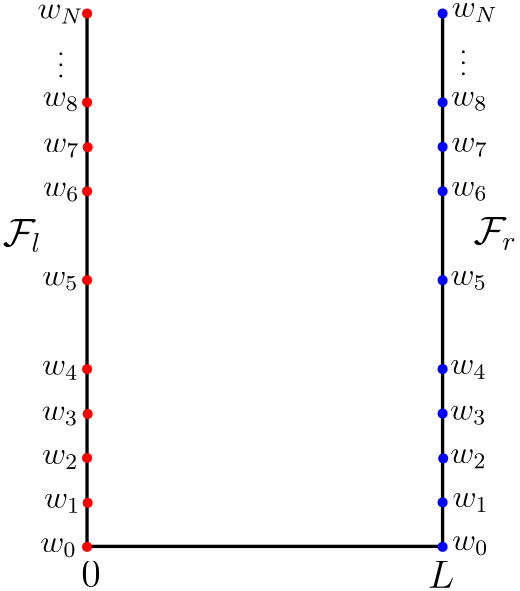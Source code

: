 <?xml version="1.0"?>
<!DOCTYPE ipe SYSTEM "ipe.dtd">
<ipe version="70218" creator="Ipe 7.2.26">
<info created="D:20240924133452" modified="D:20240924162204"/>
<ipestyle name="basic">
<symbol name="arrow/arc(spx)">
<path stroke="sym-stroke" fill="sym-stroke" pen="sym-pen">
0 0 m
-1 0.333 l
-1 -0.333 l
h
</path>
</symbol>
<symbol name="arrow/farc(spx)">
<path stroke="sym-stroke" fill="white" pen="sym-pen">
0 0 m
-1 0.333 l
-1 -0.333 l
h
</path>
</symbol>
<symbol name="arrow/ptarc(spx)">
<path stroke="sym-stroke" fill="sym-stroke" pen="sym-pen">
0 0 m
-1 0.333 l
-0.8 0 l
-1 -0.333 l
h
</path>
</symbol>
<symbol name="arrow/fptarc(spx)">
<path stroke="sym-stroke" fill="white" pen="sym-pen">
0 0 m
-1 0.333 l
-0.8 0 l
-1 -0.333 l
h
</path>
</symbol>
<symbol name="mark/circle(sx)" transformations="translations">
<path fill="sym-stroke">
0.6 0 0 0.6 0 0 e
0.4 0 0 0.4 0 0 e
</path>
</symbol>
<symbol name="mark/disk(sx)" transformations="translations">
<path fill="sym-stroke">
0.6 0 0 0.6 0 0 e
</path>
</symbol>
<symbol name="mark/fdisk(sfx)" transformations="translations">
<group>
<path fill="sym-fill">
0.5 0 0 0.5 0 0 e
</path>
<path fill="sym-stroke" fillrule="eofill">
0.6 0 0 0.6 0 0 e
0.4 0 0 0.4 0 0 e
</path>
</group>
</symbol>
<symbol name="mark/box(sx)" transformations="translations">
<path fill="sym-stroke" fillrule="eofill">
-0.6 -0.6 m
0.6 -0.6 l
0.6 0.6 l
-0.6 0.6 l
h
-0.4 -0.4 m
0.4 -0.4 l
0.4 0.4 l
-0.4 0.4 l
h
</path>
</symbol>
<symbol name="mark/square(sx)" transformations="translations">
<path fill="sym-stroke">
-0.6 -0.6 m
0.6 -0.6 l
0.6 0.6 l
-0.6 0.6 l
h
</path>
</symbol>
<symbol name="mark/fsquare(sfx)" transformations="translations">
<group>
<path fill="sym-fill">
-0.5 -0.5 m
0.5 -0.5 l
0.5 0.5 l
-0.5 0.5 l
h
</path>
<path fill="sym-stroke" fillrule="eofill">
-0.6 -0.6 m
0.6 -0.6 l
0.6 0.6 l
-0.6 0.6 l
h
-0.4 -0.4 m
0.4 -0.4 l
0.4 0.4 l
-0.4 0.4 l
h
</path>
</group>
</symbol>
<symbol name="mark/cross(sx)" transformations="translations">
<group>
<path fill="sym-stroke">
-0.43 -0.57 m
0.57 0.43 l
0.43 0.57 l
-0.57 -0.43 l
h
</path>
<path fill="sym-stroke">
-0.43 0.57 m
0.57 -0.43 l
0.43 -0.57 l
-0.57 0.43 l
h
</path>
</group>
</symbol>
<symbol name="arrow/fnormal(spx)">
<path stroke="sym-stroke" fill="white" pen="sym-pen">
0 0 m
-1 0.333 l
-1 -0.333 l
h
</path>
</symbol>
<symbol name="arrow/pointed(spx)">
<path stroke="sym-stroke" fill="sym-stroke" pen="sym-pen">
0 0 m
-1 0.333 l
-0.8 0 l
-1 -0.333 l
h
</path>
</symbol>
<symbol name="arrow/fpointed(spx)">
<path stroke="sym-stroke" fill="white" pen="sym-pen">
0 0 m
-1 0.333 l
-0.8 0 l
-1 -0.333 l
h
</path>
</symbol>
<symbol name="arrow/linear(spx)">
<path stroke="sym-stroke" pen="sym-pen">
-1 0.333 m
0 0 l
-1 -0.333 l
</path>
</symbol>
<symbol name="arrow/fdouble(spx)">
<path stroke="sym-stroke" fill="white" pen="sym-pen">
0 0 m
-1 0.333 l
-1 -0.333 l
h
-1 0 m
-2 0.333 l
-2 -0.333 l
h
</path>
</symbol>
<symbol name="arrow/double(spx)">
<path stroke="sym-stroke" fill="sym-stroke" pen="sym-pen">
0 0 m
-1 0.333 l
-1 -0.333 l
h
-1 0 m
-2 0.333 l
-2 -0.333 l
h
</path>
</symbol>
<symbol name="arrow/mid-normal(spx)">
<path stroke="sym-stroke" fill="sym-stroke" pen="sym-pen">
0.5 0 m
-0.5 0.333 l
-0.5 -0.333 l
h
</path>
</symbol>
<symbol name="arrow/mid-fnormal(spx)">
<path stroke="sym-stroke" fill="white" pen="sym-pen">
0.5 0 m
-0.5 0.333 l
-0.5 -0.333 l
h
</path>
</symbol>
<symbol name="arrow/mid-pointed(spx)">
<path stroke="sym-stroke" fill="sym-stroke" pen="sym-pen">
0.5 0 m
-0.5 0.333 l
-0.3 0 l
-0.5 -0.333 l
h
</path>
</symbol>
<symbol name="arrow/mid-fpointed(spx)">
<path stroke="sym-stroke" fill="white" pen="sym-pen">
0.5 0 m
-0.5 0.333 l
-0.3 0 l
-0.5 -0.333 l
h
</path>
</symbol>
<symbol name="arrow/mid-double(spx)">
<path stroke="sym-stroke" fill="sym-stroke" pen="sym-pen">
1 0 m
0 0.333 l
0 -0.333 l
h
0 0 m
-1 0.333 l
-1 -0.333 l
h
</path>
</symbol>
<symbol name="arrow/mid-fdouble(spx)">
<path stroke="sym-stroke" fill="white" pen="sym-pen">
1 0 m
0 0.333 l
0 -0.333 l
h
0 0 m
-1 0.333 l
-1 -0.333 l
h
</path>
</symbol>
<anglesize name="22.5 deg" value="22.5"/>
<anglesize name="30 deg" value="30"/>
<anglesize name="45 deg" value="45"/>
<anglesize name="60 deg" value="60"/>
<anglesize name="90 deg" value="90"/>
<arrowsize name="large" value="10"/>
<arrowsize name="small" value="5"/>
<arrowsize name="tiny" value="3"/>
<color name="blue" value="0 0 1"/>
<color name="brown" value="0.647 0.165 0.165"/>
<color name="darkblue" value="0 0 0.545"/>
<color name="darkcyan" value="0 0.545 0.545"/>
<color name="darkgray" value="0.663"/>
<color name="darkgreen" value="0 0.392 0"/>
<color name="darkmagenta" value="0.545 0 0.545"/>
<color name="darkorange" value="1 0.549 0"/>
<color name="darkred" value="0.545 0 0"/>
<color name="gold" value="1 0.843 0"/>
<color name="gray" value="0.745"/>
<color name="green" value="0 1 0"/>
<color name="lightblue" value="0.678 0.847 0.902"/>
<color name="lightcyan" value="0.878 1 1"/>
<color name="lightgray" value="0.827"/>
<color name="lightgreen" value="0.565 0.933 0.565"/>
<color name="lightyellow" value="1 1 0.878"/>
<color name="navy" value="0 0 0.502"/>
<color name="orange" value="1 0.647 0"/>
<color name="pink" value="1 0.753 0.796"/>
<color name="purple" value="0.627 0.125 0.941"/>
<color name="red" value="1 0 0"/>
<color name="seagreen" value="0.18 0.545 0.341"/>
<color name="turquoise" value="0.251 0.878 0.816"/>
<color name="violet" value="0.933 0.51 0.933"/>
<color name="yellow" value="1 1 0"/>
<dashstyle name="dash dot dotted" value="[4 2 1 2 1 2] 0"/>
<dashstyle name="dash dotted" value="[4 2 1 2] 0"/>
<dashstyle name="dashed" value="[4] 0"/>
<dashstyle name="dotted" value="[1 3] 0"/>
<gridsize name="10 pts (~3.5 mm)" value="10"/>
<gridsize name="14 pts (~5 mm)" value="14"/>
<gridsize name="16 pts (~6 mm)" value="16"/>
<gridsize name="20 pts (~7 mm)" value="20"/>
<gridsize name="28 pts (~10 mm)" value="28"/>
<gridsize name="32 pts (~12 mm)" value="32"/>
<gridsize name="4 pts" value="4"/>
<gridsize name="56 pts (~20 mm)" value="56"/>
<gridsize name="8 pts (~3 mm)" value="8"/>
<opacity name="10%" value="0.1"/>
<opacity name="30%" value="0.3"/>
<opacity name="50%" value="0.5"/>
<opacity name="75%" value="0.75"/>
<pen name="fat" value="1.2"/>
<pen name="heavier" value="0.8"/>
<pen name="ultrafat" value="2"/>
<symbolsize name="large" value="5"/>
<symbolsize name="small" value="2"/>
<symbolsize name="tiny" value="1.1"/>
<textsize name="Huge" value="\Huge"/>
<textsize name="LARGE" value="\LARGE"/>
<textsize name="Large" value="\Large"/>
<textsize name="footnote" value="\footnotesize"/>
<textsize name="huge" value="\huge"/>
<textsize name="large" value="\large"/>
<textsize name="script" value="\scriptsize"/>
<textsize name="small" value="\small"/>
<textsize name="tiny" value="\tiny"/>
<textstyle name="center" begin="\begin{center}" end="\end{center}"/>
<textstyle name="item" begin="\begin{itemize}\item{}" end="\end{itemize}"/>
<textstyle name="itemize" begin="\begin{itemize}" end="\end{itemize}"/>
<tiling name="falling" angle="-60" step="4" width="1"/>
<tiling name="rising" angle="30" step="4" width="1"/>
</ipestyle>
<page>
<layer name="alpha"/>
<view layers="alpha" active="alpha"/>
<path layer="alpha" matrix="1 0 0 1 63.7825 0.314163" stroke="black" pen="fat">
128 768 m
128 576 l
256 576 l
256 768 l
</path>
<text matrix="1 0 0 1 66.9583 -0.69002" transformations="translations" pos="122.731 562.363" stroke="black" type="label" width="7.024" height="9.245" depth="0" valign="baseline" size="Large" style="math">0</text>
<text matrix="1 0 0 1 55.5077 -2.26454" transformations="translations" pos="258.91 563.721" stroke="black" type="label" width="9.557" height="9.803" depth="0" valign="baseline" size="Large" style="math">L</text>
<use matrix="1 0 0 1 63.7825 0.153299" name="mark/disk(sx)" pos="128 576" size="normal" stroke="red"/>
<use matrix="1 0 0 1 63.7825 0.153299" name="mark/disk(sx)" pos="128 608" size="normal" stroke="red"/>
<use matrix="1 0 0 1 63.7825 0.153299" name="mark/disk(sx)" pos="128 640" size="normal" stroke="red"/>
<use matrix="1 0 0 1 63.7825 0.153299" name="mark/disk(sx)" pos="128 672" size="normal" stroke="red"/>
<use matrix="1 0 0 1 63.7825 0.153299" name="mark/disk(sx)" pos="128 704" size="normal" stroke="red"/>
<use matrix="1 0 0 1 63.7825 0.153299" name="mark/disk(sx)" pos="128 736" size="normal" stroke="red"/>
<use matrix="1 0 0 1 63.7825 0.153299" name="mark/disk(sx)" pos="128 768" size="normal" stroke="red"/>
<use matrix="1 0 0 1 63.7825 0.153299" name="mark/disk(sx)" pos="256 576" size="normal" stroke="blue"/>
<use matrix="1 0 0 1 63.7825 0.153299" name="mark/disk(sx)" pos="256 592" size="normal" stroke="blue"/>
<use matrix="1 0 0 1 63.7825 0.153299" name="mark/disk(sx)" pos="256 624" size="normal" stroke="blue"/>
<use matrix="1 0 0 1 63.7825 0.153299" name="mark/disk(sx)" pos="256 640" size="normal" stroke="blue"/>
<use matrix="1 0 0 1 63.7825 0.153299" name="mark/disk(sx)" pos="256 672" size="normal" stroke="blue"/>
<use matrix="1 0 0 1 63.7825 0.153299" name="mark/disk(sx)" pos="256 704" size="normal" stroke="blue"/>
<use matrix="1 0 0 1 63.7825 0.153299" name="mark/disk(sx)" pos="256 720" size="normal" stroke="blue"/>
<use matrix="1 0 0 1 63.7825 0.153299" name="mark/disk(sx)" pos="256 736" size="normal" stroke="blue"/>
<use matrix="1 0 0 1 63.7825 0.153299" name="mark/disk(sx)" pos="256 768" size="normal" stroke="blue"/>
<use name="mark/disk(sx)" pos="320 608" size="normal" stroke="blue"/>
<use name="mark/disk(sx)" pos="192 720" size="normal" stroke="red"/>
<use name="mark/disk(sx)" pos="192 624" size="normal" stroke="red"/>
<use name="mark/disk(sx)" pos="192 592" size="normal" stroke="red"/>
<text matrix="1 0 0 1 -6.15001 -3.11097" transformations="translations" pos="181.052 577.305" stroke="black" type="label" width="13.1" height="5.151" depth="1.79" valign="baseline" size="large" style="math">w_0</text>
<text matrix="1 0 0 1 -4.72255 12.9525" transformations="translations" pos="181.052 577.305" stroke="black" type="label" width="13.1" height="5.151" depth="1.79" valign="baseline" size="large" style="math">w_1</text>
<text matrix="1 0 0 1 -5.49579 28.7068" transformations="translations" pos="181.052 577.305" stroke="black" type="label" width="13.1" height="5.151" depth="1.79" valign="baseline" size="large" style="math">w_2</text>
<text matrix="1 0 0 1 -5.59715 44.3548" transformations="translations" pos="181.052 577.305" stroke="black" type="label" width="13.1" height="5.151" depth="1.79" valign="baseline" size="large" style="math">w_3</text>
<text matrix="1 0 0 1 -5.50233 60.7679" transformations="translations" pos="181.052 577.305" stroke="black" type="label" width="13.1" height="5.151" depth="1.79" valign="baseline" size="large" style="math">w_4</text>
<text matrix="1 0 0 1 -5.43204 92.8896" transformations="translations" pos="181.052 577.305" stroke="black" type="label" width="13.1" height="5.151" depth="1.79" valign="baseline" size="large" style="math">w_5</text>
<text matrix="1 0 0 1 -5.13451 124.996" transformations="translations" pos="181.052 577.305" stroke="black" type="label" width="13.1" height="5.151" depth="1.79" valign="baseline" size="large" style="math">w_6</text>
<text matrix="1 0 0 1 -5.007 140.832" transformations="translations" pos="181.052 577.305" stroke="black" type="label" width="13.1" height="5.151" depth="1.79" valign="baseline" size="large" style="math">w_7</text>
<text matrix="1 0 0 1 -5.19173 157.421" transformations="translations" pos="181.052 577.305" stroke="black" type="label" width="13.1" height="5.151" depth="1.79" valign="baseline" size="large" style="math">w_8</text>
<text matrix="1 0 0 1 -7.07825 189.05" transformations="translations" pos="181.052 577.305" stroke="black" type="label" width="16.436" height="5.151" depth="1.79" valign="baseline" size="large" style="math">w_N</text>
<text matrix="1 0 0 1 -2.09414 -8.16895" transformations="translations" pos="183.076 753.322" stroke="black" type="label" width="2.767" height="14.999" depth="0" valign="baseline" style="math">\vdots</text>
<text matrix="1 0 0 1 142.258 13.2127" transformations="translations" pos="181.052 577.305" stroke="black" type="label" width="13.1" height="5.151" depth="1.79" valign="baseline" size="large" style="math">w_1</text>
<text matrix="1 0 0 1 141.485 28.967" transformations="translations" pos="181.052 577.305" stroke="black" type="label" width="13.1" height="5.151" depth="1.79" valign="baseline" size="large" style="math">w_2</text>
<text matrix="1 0 0 1 141.384 44.615" transformations="translations" pos="181.052 577.305" stroke="black" type="label" width="13.1" height="5.151" depth="1.79" valign="baseline" size="large" style="math">w_3</text>
<text matrix="1 0 0 1 141.479 61.0281" transformations="translations" pos="181.052 577.305" stroke="black" type="label" width="13.1" height="5.151" depth="1.79" valign="baseline" size="large" style="math">w_4</text>
<text matrix="1 0 0 1 141.549 93.1498" transformations="translations" pos="181.052 577.305" stroke="black" type="label" width="13.1" height="5.151" depth="1.79" valign="baseline" size="large" style="math">w_5</text>
<text matrix="1 0 0 1 141.846 125.256" transformations="translations" pos="181.052 577.305" stroke="black" type="label" width="13.1" height="5.151" depth="1.79" valign="baseline" size="large" style="math">w_6</text>
<text matrix="1 0 0 1 141.974 141.092" transformations="translations" pos="181.052 577.305" stroke="black" type="label" width="13.1" height="5.151" depth="1.79" valign="baseline" size="large" style="math">w_7</text>
<text matrix="1 0 0 1 141.789 157.681" transformations="translations" pos="181.052 577.305" stroke="black" type="label" width="13.1" height="5.151" depth="1.79" valign="baseline" size="large" style="math">w_8</text>
<text matrix="1 0 0 1 142.803 -7.39712" transformations="translations" pos="183.076 753.322" stroke="black" type="label" width="2.767" height="14.999" depth="0" valign="baseline" style="math">\vdots</text>
<text matrix="1 0 0 1 142.09 -2.35776" transformations="translations" pos="181.052 577.305" stroke="black" type="label" width="13.1" height="5.151" depth="1.79" valign="baseline" size="large" style="math">w_0</text>
<text matrix="1 0 0 1 142.012 189.565" transformations="translations" pos="181.052 577.305" stroke="black" type="label" width="16.436" height="5.151" depth="1.79" valign="baseline" size="large" style="math">w_N</text>
<text matrix="1 0 0 1 65.1797 11.6243" transformations="translations" pos="96.2734 672.792" stroke="black" type="label" width="13.978" height="9.805" depth="2.15" valign="baseline" size="Large" style="math">\mathcal{F}_l</text>
<text matrix="1 0 0 1 234.667 12.3945" transformations="translations" pos="96.2734 672.792" stroke="black" type="label" width="15.581" height="9.805" depth="2.15" valign="baseline" size="Large" style="math">\mathcal{F}_r</text>
</page>
</ipe>
